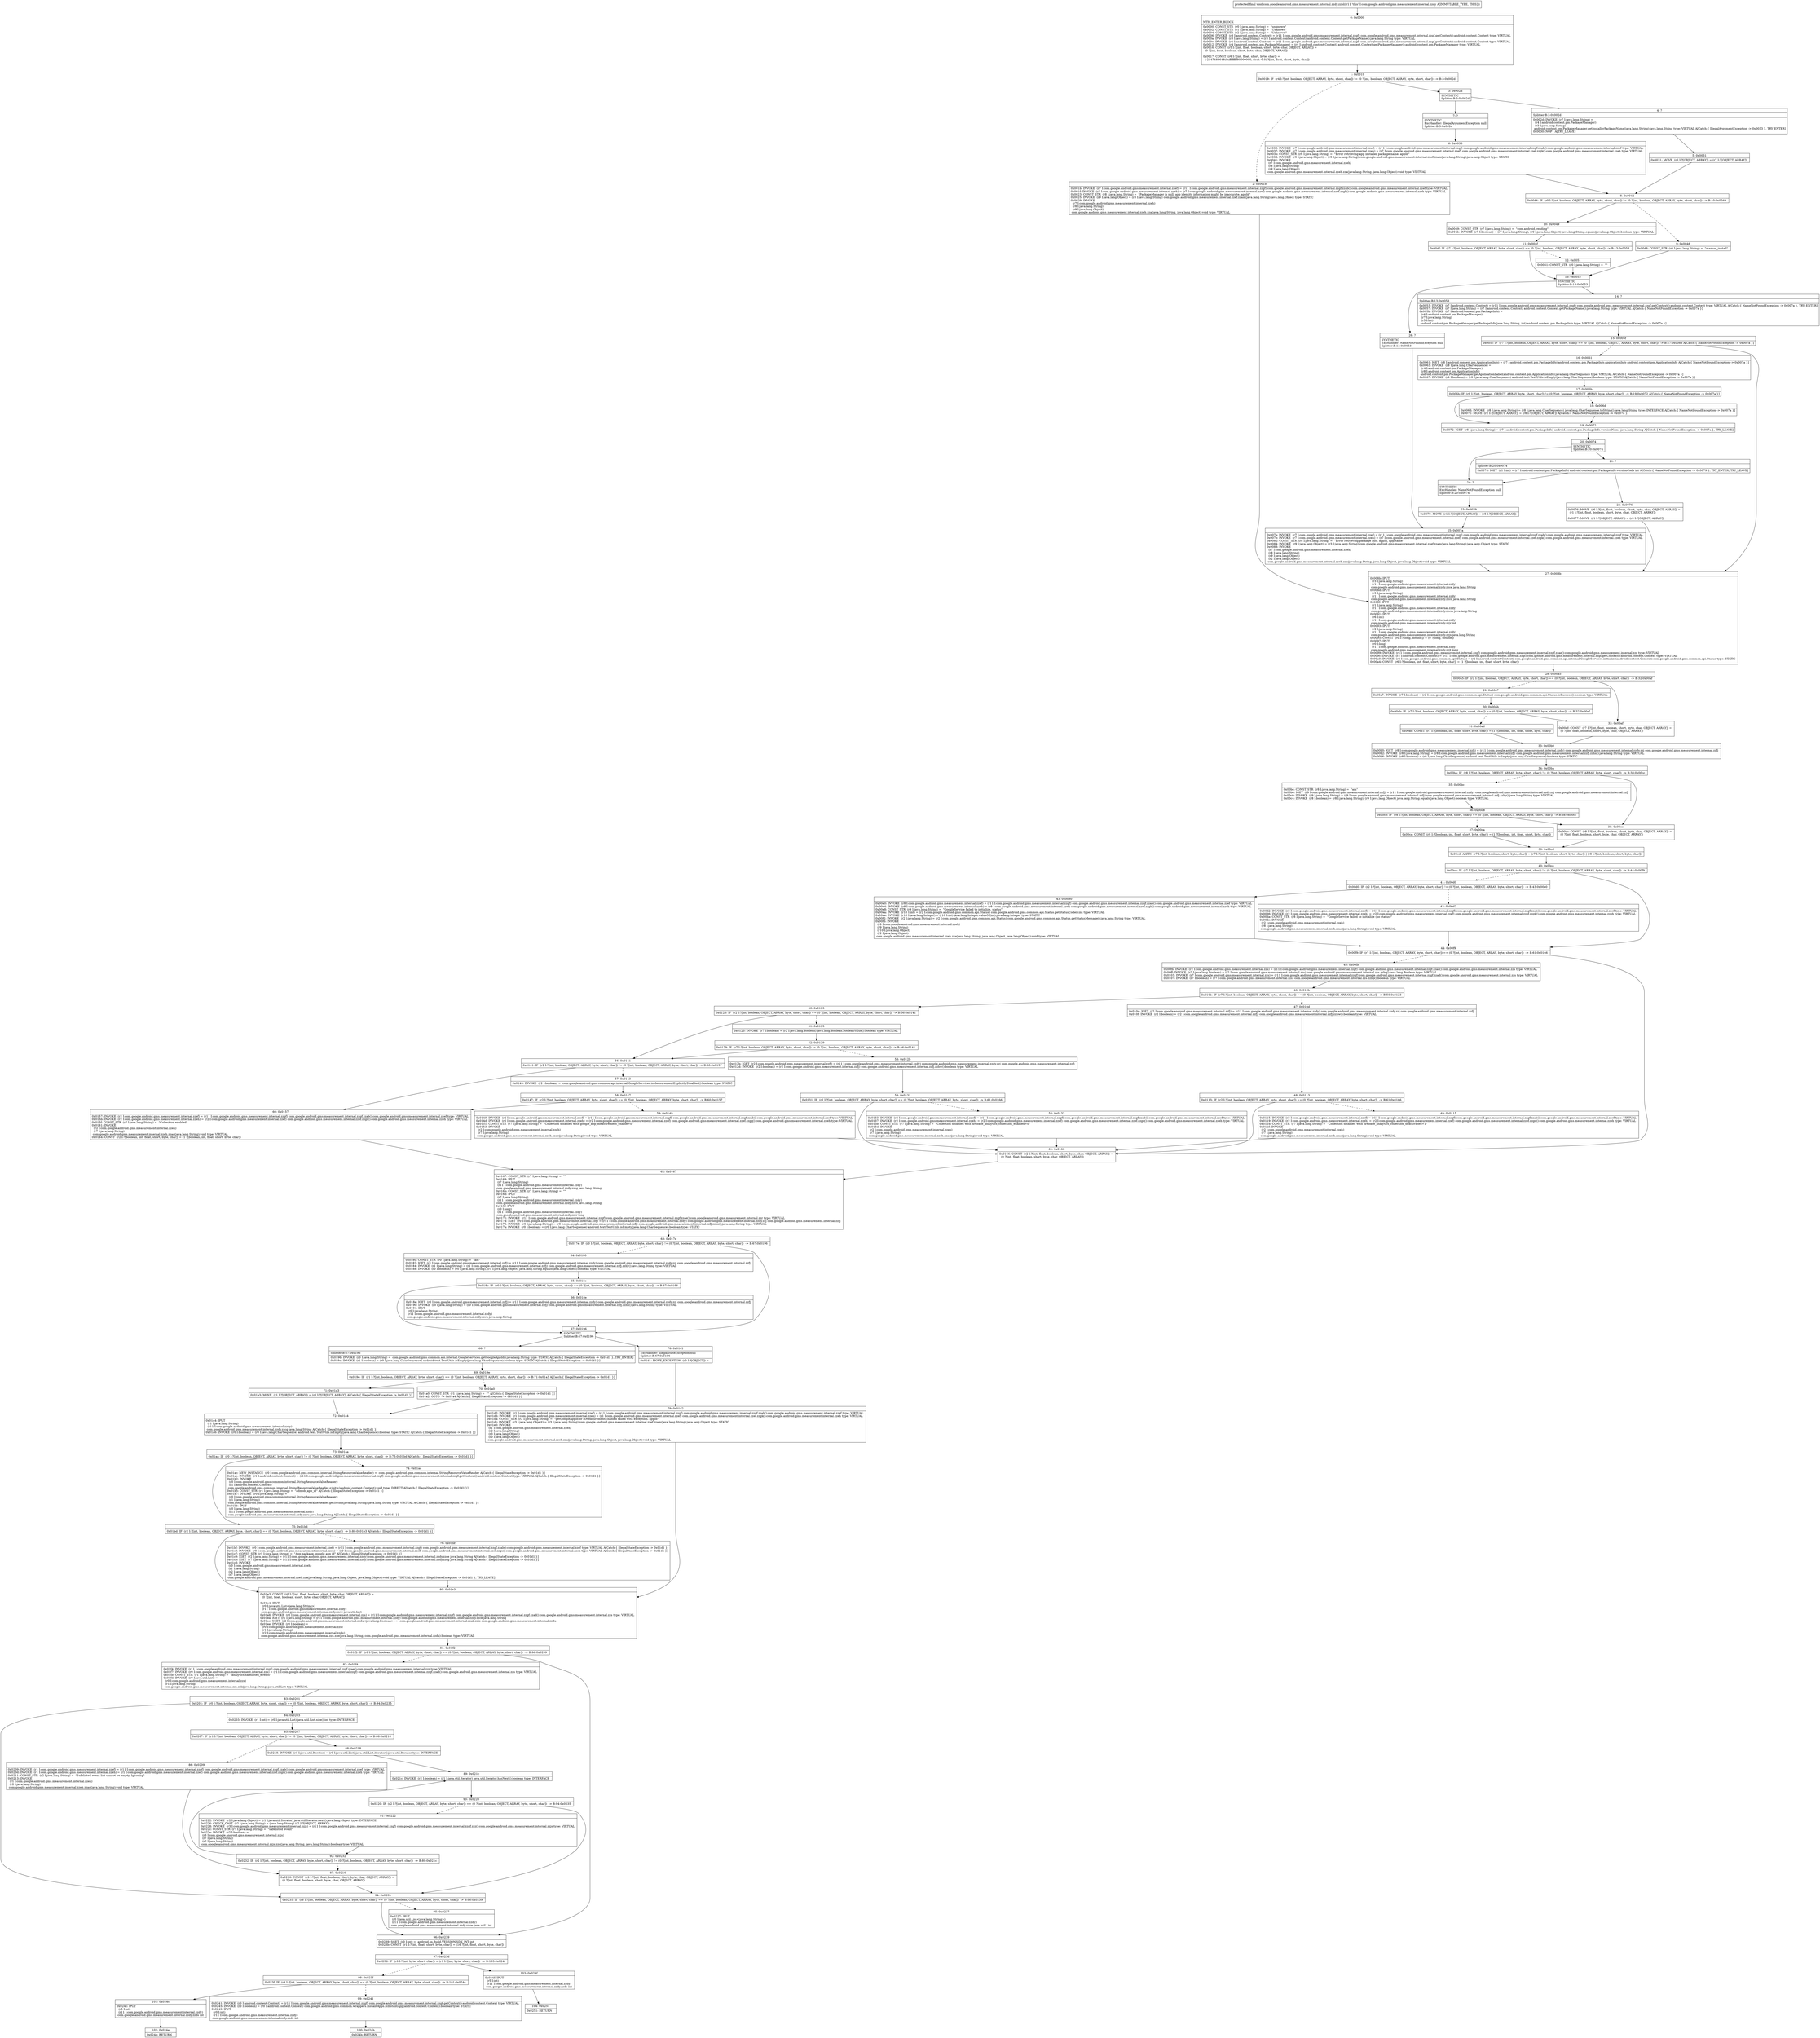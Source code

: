 digraph "CFG forcom.google.android.gms.measurement.internal.zzdy.zzbl()V" {
Node_0 [shape=record,label="{0\:\ 0x0000|MTH_ENTER_BLOCK\l|0x0000: CONST_STR  (r0 I:java.lang.String) =  \"unknown\" \l0x0002: CONST_STR  (r1 I:java.lang.String) =  \"Unknown\" \l0x0004: CONST_STR  (r2 I:java.lang.String) =  \"Unknown\" \l0x0006: INVOKE  (r3 I:android.content.Context) = (r11 I:com.google.android.gms.measurement.internal.zzgf) com.google.android.gms.measurement.internal.zzgf.getContext():android.content.Context type: VIRTUAL \l0x000a: INVOKE  (r3 I:java.lang.String) = (r3 I:android.content.Context) android.content.Context.getPackageName():java.lang.String type: VIRTUAL \l0x000e: INVOKE  (r4 I:android.content.Context) = (r11 I:com.google.android.gms.measurement.internal.zzgf) com.google.android.gms.measurement.internal.zzgf.getContext():android.content.Context type: VIRTUAL \l0x0012: INVOKE  (r4 I:android.content.pm.PackageManager) = (r4 I:android.content.Context) android.content.Context.getPackageManager():android.content.pm.PackageManager type: VIRTUAL \l0x0016: CONST  (r5 I:?[int, float, boolean, short, byte, char, OBJECT, ARRAY]) = \l  (0 ?[int, float, boolean, short, byte, char, OBJECT, ARRAY])\l \l0x0017: CONST  (r6 I:?[int, float, short, byte, char]) = \l  (\-2147483648(0xffffffff80000000, float:\-0.0) ?[int, float, short, byte, char])\l \l}"];
Node_1 [shape=record,label="{1\:\ 0x0019|0x0019: IF  (r4 I:?[int, boolean, OBJECT, ARRAY, byte, short, char]) != (0 ?[int, boolean, OBJECT, ARRAY, byte, short, char])  \-\> B:3:0x002d \l}"];
Node_2 [shape=record,label="{2\:\ 0x001b|0x001b: INVOKE  (r7 I:com.google.android.gms.measurement.internal.zzef) = (r11 I:com.google.android.gms.measurement.internal.zzgf) com.google.android.gms.measurement.internal.zzgf.zzab():com.google.android.gms.measurement.internal.zzef type: VIRTUAL \l0x001f: INVOKE  (r7 I:com.google.android.gms.measurement.internal.zzeh) = (r7 I:com.google.android.gms.measurement.internal.zzef) com.google.android.gms.measurement.internal.zzef.zzgk():com.google.android.gms.measurement.internal.zzeh type: VIRTUAL \l0x0023: CONST_STR  (r8 I:java.lang.String) =  \"PackageManager is null, app identity information might be inaccurate. appId\" \l0x0025: INVOKE  (r9 I:java.lang.Object) = (r3 I:java.lang.String) com.google.android.gms.measurement.internal.zzef.zzam(java.lang.String):java.lang.Object type: STATIC \l0x0029: INVOKE  \l  (r7 I:com.google.android.gms.measurement.internal.zzeh)\l  (r8 I:java.lang.String)\l  (r9 I:java.lang.Object)\l com.google.android.gms.measurement.internal.zzeh.zza(java.lang.String, java.lang.Object):void type: VIRTUAL \l}"];
Node_3 [shape=record,label="{3\:\ 0x002d|SYNTHETIC\lSplitter:B:3:0x002d\l}"];
Node_4 [shape=record,label="{4\:\ ?|Splitter:B:3:0x002d\l|0x002d: INVOKE  (r7 I:java.lang.String) = \l  (r4 I:android.content.pm.PackageManager)\l  (r3 I:java.lang.String)\l android.content.pm.PackageManager.getInstallerPackageName(java.lang.String):java.lang.String type: VIRTUAL A[Catch:\{ IllegalArgumentException \-\> 0x0033 \}, TRY_ENTER]\l0x0030: NOP   A[TRY_LEAVE]\l}"];
Node_5 [shape=record,label="{5\:\ 0x0031|0x0031: MOVE  (r0 I:?[OBJECT, ARRAY]) = (r7 I:?[OBJECT, ARRAY]) \l}"];
Node_6 [shape=record,label="{6\:\ 0x0033|0x0033: INVOKE  (r7 I:com.google.android.gms.measurement.internal.zzef) = (r11 I:com.google.android.gms.measurement.internal.zzgf) com.google.android.gms.measurement.internal.zzgf.zzab():com.google.android.gms.measurement.internal.zzef type: VIRTUAL \l0x0037: INVOKE  (r7 I:com.google.android.gms.measurement.internal.zzeh) = (r7 I:com.google.android.gms.measurement.internal.zzef) com.google.android.gms.measurement.internal.zzef.zzgk():com.google.android.gms.measurement.internal.zzeh type: VIRTUAL \l0x003b: CONST_STR  (r8 I:java.lang.String) =  \"Error retrieving app installer package name. appId\" \l0x003d: INVOKE  (r9 I:java.lang.Object) = (r3 I:java.lang.String) com.google.android.gms.measurement.internal.zzef.zzam(java.lang.String):java.lang.Object type: STATIC \l0x0041: INVOKE  \l  (r7 I:com.google.android.gms.measurement.internal.zzeh)\l  (r8 I:java.lang.String)\l  (r9 I:java.lang.Object)\l com.google.android.gms.measurement.internal.zzeh.zza(java.lang.String, java.lang.Object):void type: VIRTUAL \l}"];
Node_7 [shape=record,label="{7\:\ ?|SYNTHETIC\lExcHandler: IllegalArgumentException null\lSplitter:B:3:0x002d\l}"];
Node_8 [shape=record,label="{8\:\ 0x0044|0x0044: IF  (r0 I:?[int, boolean, OBJECT, ARRAY, byte, short, char]) != (0 ?[int, boolean, OBJECT, ARRAY, byte, short, char])  \-\> B:10:0x0049 \l}"];
Node_9 [shape=record,label="{9\:\ 0x0046|0x0046: CONST_STR  (r0 I:java.lang.String) =  \"manual_install\" \l}"];
Node_10 [shape=record,label="{10\:\ 0x0049|0x0049: CONST_STR  (r7 I:java.lang.String) =  \"com.android.vending\" \l0x004b: INVOKE  (r7 I:boolean) = (r7 I:java.lang.String), (r0 I:java.lang.Object) java.lang.String.equals(java.lang.Object):boolean type: VIRTUAL \l}"];
Node_11 [shape=record,label="{11\:\ 0x004f|0x004f: IF  (r7 I:?[int, boolean, OBJECT, ARRAY, byte, short, char]) == (0 ?[int, boolean, OBJECT, ARRAY, byte, short, char])  \-\> B:13:0x0053 \l}"];
Node_12 [shape=record,label="{12\:\ 0x0051|0x0051: CONST_STR  (r0 I:java.lang.String) =  \"\" \l}"];
Node_13 [shape=record,label="{13\:\ 0x0053|SYNTHETIC\lSplitter:B:13:0x0053\l}"];
Node_14 [shape=record,label="{14\:\ ?|Splitter:B:13:0x0053\l|0x0053: INVOKE  (r7 I:android.content.Context) = (r11 I:com.google.android.gms.measurement.internal.zzgf) com.google.android.gms.measurement.internal.zzgf.getContext():android.content.Context type: VIRTUAL A[Catch:\{ NameNotFoundException \-\> 0x007a \}, TRY_ENTER]\l0x0057: INVOKE  (r7 I:java.lang.String) = (r7 I:android.content.Context) android.content.Context.getPackageName():java.lang.String type: VIRTUAL A[Catch:\{ NameNotFoundException \-\> 0x007a \}]\l0x005b: INVOKE  (r7 I:android.content.pm.PackageInfo) = \l  (r4 I:android.content.pm.PackageManager)\l  (r7 I:java.lang.String)\l  (r5 I:int)\l android.content.pm.PackageManager.getPackageInfo(java.lang.String, int):android.content.pm.PackageInfo type: VIRTUAL A[Catch:\{ NameNotFoundException \-\> 0x007a \}]\l}"];
Node_15 [shape=record,label="{15\:\ 0x005f|0x005f: IF  (r7 I:?[int, boolean, OBJECT, ARRAY, byte, short, char]) == (0 ?[int, boolean, OBJECT, ARRAY, byte, short, char])  \-\> B:27:0x008b A[Catch:\{ NameNotFoundException \-\> 0x007a \}]\l}"];
Node_16 [shape=record,label="{16\:\ 0x0061|0x0061: IGET  (r8 I:android.content.pm.ApplicationInfo) = (r7 I:android.content.pm.PackageInfo) android.content.pm.PackageInfo.applicationInfo android.content.pm.ApplicationInfo A[Catch:\{ NameNotFoundException \-\> 0x007a \}]\l0x0063: INVOKE  (r8 I:java.lang.CharSequence) = \l  (r4 I:android.content.pm.PackageManager)\l  (r8 I:android.content.pm.ApplicationInfo)\l android.content.pm.PackageManager.getApplicationLabel(android.content.pm.ApplicationInfo):java.lang.CharSequence type: VIRTUAL A[Catch:\{ NameNotFoundException \-\> 0x007a \}]\l0x0067: INVOKE  (r9 I:boolean) = (r8 I:java.lang.CharSequence) android.text.TextUtils.isEmpty(java.lang.CharSequence):boolean type: STATIC A[Catch:\{ NameNotFoundException \-\> 0x007a \}]\l}"];
Node_17 [shape=record,label="{17\:\ 0x006b|0x006b: IF  (r9 I:?[int, boolean, OBJECT, ARRAY, byte, short, char]) != (0 ?[int, boolean, OBJECT, ARRAY, byte, short, char])  \-\> B:19:0x0072 A[Catch:\{ NameNotFoundException \-\> 0x007a \}]\l}"];
Node_18 [shape=record,label="{18\:\ 0x006d|0x006d: INVOKE  (r8 I:java.lang.String) = (r8 I:java.lang.CharSequence) java.lang.CharSequence.toString():java.lang.String type: INTERFACE A[Catch:\{ NameNotFoundException \-\> 0x007a \}]\l0x0071: MOVE  (r2 I:?[OBJECT, ARRAY]) = (r8 I:?[OBJECT, ARRAY]) A[Catch:\{ NameNotFoundException \-\> 0x007a \}]\l}"];
Node_19 [shape=record,label="{19\:\ 0x0072|0x0072: IGET  (r8 I:java.lang.String) = (r7 I:android.content.pm.PackageInfo) android.content.pm.PackageInfo.versionName java.lang.String A[Catch:\{ NameNotFoundException \-\> 0x007a \}, TRY_LEAVE]\l}"];
Node_20 [shape=record,label="{20\:\ 0x0074|SYNTHETIC\lSplitter:B:20:0x0074\l}"];
Node_21 [shape=record,label="{21\:\ ?|Splitter:B:20:0x0074\l|0x0074: IGET  (r1 I:int) = (r7 I:android.content.pm.PackageInfo) android.content.pm.PackageInfo.versionCode int A[Catch:\{ NameNotFoundException \-\> 0x0079 \}, TRY_ENTER, TRY_LEAVE]\l}"];
Node_22 [shape=record,label="{22\:\ 0x0076|0x0076: MOVE  (r6 I:?[int, float, boolean, short, byte, char, OBJECT, ARRAY]) = \l  (r1 I:?[int, float, boolean, short, byte, char, OBJECT, ARRAY])\l \l0x0077: MOVE  (r1 I:?[OBJECT, ARRAY]) = (r8 I:?[OBJECT, ARRAY]) \l}"];
Node_23 [shape=record,label="{23\:\ 0x0079|0x0079: MOVE  (r1 I:?[OBJECT, ARRAY]) = (r8 I:?[OBJECT, ARRAY]) \l}"];
Node_24 [shape=record,label="{24\:\ ?|SYNTHETIC\lExcHandler: NameNotFoundException null\lSplitter:B:20:0x0074\l}"];
Node_25 [shape=record,label="{25\:\ 0x007a|0x007a: INVOKE  (r7 I:com.google.android.gms.measurement.internal.zzef) = (r11 I:com.google.android.gms.measurement.internal.zzgf) com.google.android.gms.measurement.internal.zzgf.zzab():com.google.android.gms.measurement.internal.zzef type: VIRTUAL \l0x007e: INVOKE  (r7 I:com.google.android.gms.measurement.internal.zzeh) = (r7 I:com.google.android.gms.measurement.internal.zzef) com.google.android.gms.measurement.internal.zzef.zzgk():com.google.android.gms.measurement.internal.zzeh type: VIRTUAL \l0x0082: CONST_STR  (r8 I:java.lang.String) =  \"Error retrieving package info. appId, appName\" \l0x0084: INVOKE  (r9 I:java.lang.Object) = (r3 I:java.lang.String) com.google.android.gms.measurement.internal.zzef.zzam(java.lang.String):java.lang.Object type: STATIC \l0x0088: INVOKE  \l  (r7 I:com.google.android.gms.measurement.internal.zzeh)\l  (r8 I:java.lang.String)\l  (r9 I:java.lang.Object)\l  (r2 I:java.lang.Object)\l com.google.android.gms.measurement.internal.zzeh.zza(java.lang.String, java.lang.Object, java.lang.Object):void type: VIRTUAL \l}"];
Node_26 [shape=record,label="{26\:\ ?|SYNTHETIC\lExcHandler: NameNotFoundException null\lSplitter:B:13:0x0053\l}"];
Node_27 [shape=record,label="{27\:\ 0x008b|0x008b: IPUT  \l  (r3 I:java.lang.String)\l  (r11 I:com.google.android.gms.measurement.internal.zzdy)\l com.google.android.gms.measurement.internal.zzdy.zzce java.lang.String \l0x008d: IPUT  \l  (r0 I:java.lang.String)\l  (r11 I:com.google.android.gms.measurement.internal.zzdy)\l com.google.android.gms.measurement.internal.zzdy.zzco java.lang.String \l0x008f: IPUT  \l  (r1 I:java.lang.String)\l  (r11 I:com.google.android.gms.measurement.internal.zzdy)\l com.google.android.gms.measurement.internal.zzdy.zzcm java.lang.String \l0x0091: IPUT  \l  (r6 I:int)\l  (r11 I:com.google.android.gms.measurement.internal.zzdy)\l com.google.android.gms.measurement.internal.zzdy.zzjr int \l0x0093: IPUT  \l  (r2 I:java.lang.String)\l  (r11 I:com.google.android.gms.measurement.internal.zzdy)\l com.google.android.gms.measurement.internal.zzdy.zzjs java.lang.String \l0x0095: CONST  (r0 I:?[long, double]) = (0 ?[long, double]) \l0x0097: IPUT  \l  (r0 I:long)\l  (r11 I:com.google.android.gms.measurement.internal.zzdy)\l com.google.android.gms.measurement.internal.zzdy.zzjt long \l0x0099: INVOKE  (r11 I:com.google.android.gms.measurement.internal.zzgf) com.google.android.gms.measurement.internal.zzgf.zzae():com.google.android.gms.measurement.internal.zzr type: VIRTUAL \l0x009c: INVOKE  (r2 I:android.content.Context) = (r11 I:com.google.android.gms.measurement.internal.zzgf) com.google.android.gms.measurement.internal.zzgf.getContext():android.content.Context type: VIRTUAL \l0x00a0: INVOKE  (r2 I:com.google.android.gms.common.api.Status) = (r2 I:android.content.Context) com.google.android.gms.common.api.internal.GoogleServices.initialize(android.content.Context):com.google.android.gms.common.api.Status type: STATIC \l0x00a4: CONST  (r6 I:?[boolean, int, float, short, byte, char]) = (1 ?[boolean, int, float, short, byte, char]) \l}"];
Node_28 [shape=record,label="{28\:\ 0x00a5|0x00a5: IF  (r2 I:?[int, boolean, OBJECT, ARRAY, byte, short, char]) == (0 ?[int, boolean, OBJECT, ARRAY, byte, short, char])  \-\> B:32:0x00af \l}"];
Node_29 [shape=record,label="{29\:\ 0x00a7|0x00a7: INVOKE  (r7 I:boolean) = (r2 I:com.google.android.gms.common.api.Status) com.google.android.gms.common.api.Status.isSuccess():boolean type: VIRTUAL \l}"];
Node_30 [shape=record,label="{30\:\ 0x00ab|0x00ab: IF  (r7 I:?[int, boolean, OBJECT, ARRAY, byte, short, char]) == (0 ?[int, boolean, OBJECT, ARRAY, byte, short, char])  \-\> B:32:0x00af \l}"];
Node_31 [shape=record,label="{31\:\ 0x00ad|0x00ad: CONST  (r7 I:?[boolean, int, float, short, byte, char]) = (1 ?[boolean, int, float, short, byte, char]) \l}"];
Node_32 [shape=record,label="{32\:\ 0x00af|0x00af: CONST  (r7 I:?[int, float, boolean, short, byte, char, OBJECT, ARRAY]) = \l  (0 ?[int, float, boolean, short, byte, char, OBJECT, ARRAY])\l \l}"];
Node_33 [shape=record,label="{33\:\ 0x00b0|0x00b0: IGET  (r8 I:com.google.android.gms.measurement.internal.zzfj) = (r11 I:com.google.android.gms.measurement.internal.zzdy) com.google.android.gms.measurement.internal.zzdy.zzj com.google.android.gms.measurement.internal.zzfj \l0x00b2: INVOKE  (r8 I:java.lang.String) = (r8 I:com.google.android.gms.measurement.internal.zzfj) com.google.android.gms.measurement.internal.zzfj.zzhx():java.lang.String type: VIRTUAL \l0x00b6: INVOKE  (r8 I:boolean) = (r8 I:java.lang.CharSequence) android.text.TextUtils.isEmpty(java.lang.CharSequence):boolean type: STATIC \l}"];
Node_34 [shape=record,label="{34\:\ 0x00ba|0x00ba: IF  (r8 I:?[int, boolean, OBJECT, ARRAY, byte, short, char]) != (0 ?[int, boolean, OBJECT, ARRAY, byte, short, char])  \-\> B:38:0x00cc \l}"];
Node_35 [shape=record,label="{35\:\ 0x00bc|0x00bc: CONST_STR  (r8 I:java.lang.String) =  \"am\" \l0x00be: IGET  (r9 I:com.google.android.gms.measurement.internal.zzfj) = (r11 I:com.google.android.gms.measurement.internal.zzdy) com.google.android.gms.measurement.internal.zzdy.zzj com.google.android.gms.measurement.internal.zzfj \l0x00c0: INVOKE  (r9 I:java.lang.String) = (r9 I:com.google.android.gms.measurement.internal.zzfj) com.google.android.gms.measurement.internal.zzfj.zzhy():java.lang.String type: VIRTUAL \l0x00c4: INVOKE  (r8 I:boolean) = (r8 I:java.lang.String), (r9 I:java.lang.Object) java.lang.String.equals(java.lang.Object):boolean type: VIRTUAL \l}"];
Node_36 [shape=record,label="{36\:\ 0x00c8|0x00c8: IF  (r8 I:?[int, boolean, OBJECT, ARRAY, byte, short, char]) == (0 ?[int, boolean, OBJECT, ARRAY, byte, short, char])  \-\> B:38:0x00cc \l}"];
Node_37 [shape=record,label="{37\:\ 0x00ca|0x00ca: CONST  (r8 I:?[boolean, int, float, short, byte, char]) = (1 ?[boolean, int, float, short, byte, char]) \l}"];
Node_38 [shape=record,label="{38\:\ 0x00cc|0x00cc: CONST  (r8 I:?[int, float, boolean, short, byte, char, OBJECT, ARRAY]) = \l  (0 ?[int, float, boolean, short, byte, char, OBJECT, ARRAY])\l \l}"];
Node_39 [shape=record,label="{39\:\ 0x00cd|0x00cd: ARITH  (r7 I:?[int, boolean, short, byte, char]) = (r7 I:?[int, boolean, short, byte, char]) \| (r8 I:?[int, boolean, short, byte, char]) \l}"];
Node_40 [shape=record,label="{40\:\ 0x00ce|0x00ce: IF  (r7 I:?[int, boolean, OBJECT, ARRAY, byte, short, char]) != (0 ?[int, boolean, OBJECT, ARRAY, byte, short, char])  \-\> B:44:0x00f9 \l}"];
Node_41 [shape=record,label="{41\:\ 0x00d0|0x00d0: IF  (r2 I:?[int, boolean, OBJECT, ARRAY, byte, short, char]) != (0 ?[int, boolean, OBJECT, ARRAY, byte, short, char])  \-\> B:43:0x00e0 \l}"];
Node_42 [shape=record,label="{42\:\ 0x00d2|0x00d2: INVOKE  (r2 I:com.google.android.gms.measurement.internal.zzef) = (r11 I:com.google.android.gms.measurement.internal.zzgf) com.google.android.gms.measurement.internal.zzgf.zzab():com.google.android.gms.measurement.internal.zzef type: VIRTUAL \l0x00d6: INVOKE  (r2 I:com.google.android.gms.measurement.internal.zzeh) = (r2 I:com.google.android.gms.measurement.internal.zzef) com.google.android.gms.measurement.internal.zzef.zzgk():com.google.android.gms.measurement.internal.zzeh type: VIRTUAL \l0x00da: CONST_STR  (r8 I:java.lang.String) =  \"GoogleService failed to initialize (no status)\" \l0x00dc: INVOKE  \l  (r2 I:com.google.android.gms.measurement.internal.zzeh)\l  (r8 I:java.lang.String)\l com.google.android.gms.measurement.internal.zzeh.zzao(java.lang.String):void type: VIRTUAL \l}"];
Node_43 [shape=record,label="{43\:\ 0x00e0|0x00e0: INVOKE  (r8 I:com.google.android.gms.measurement.internal.zzef) = (r11 I:com.google.android.gms.measurement.internal.zzgf) com.google.android.gms.measurement.internal.zzgf.zzab():com.google.android.gms.measurement.internal.zzef type: VIRTUAL \l0x00e4: INVOKE  (r8 I:com.google.android.gms.measurement.internal.zzeh) = (r8 I:com.google.android.gms.measurement.internal.zzef) com.google.android.gms.measurement.internal.zzef.zzgk():com.google.android.gms.measurement.internal.zzeh type: VIRTUAL \l0x00e8: CONST_STR  (r9 I:java.lang.String) =  \"GoogleService failed to initialize, status\" \l0x00ea: INVOKE  (r10 I:int) = (r2 I:com.google.android.gms.common.api.Status) com.google.android.gms.common.api.Status.getStatusCode():int type: VIRTUAL \l0x00ee: INVOKE  (r10 I:java.lang.Integer) = (r10 I:int) java.lang.Integer.valueOf(int):java.lang.Integer type: STATIC \l0x00f2: INVOKE  (r2 I:java.lang.String) = (r2 I:com.google.android.gms.common.api.Status) com.google.android.gms.common.api.Status.getStatusMessage():java.lang.String type: VIRTUAL \l0x00f6: INVOKE  \l  (r8 I:com.google.android.gms.measurement.internal.zzeh)\l  (r9 I:java.lang.String)\l  (r10 I:java.lang.Object)\l  (r2 I:java.lang.Object)\l com.google.android.gms.measurement.internal.zzeh.zza(java.lang.String, java.lang.Object, java.lang.Object):void type: VIRTUAL \l}"];
Node_44 [shape=record,label="{44\:\ 0x00f9|0x00f9: IF  (r7 I:?[int, boolean, OBJECT, ARRAY, byte, short, char]) == (0 ?[int, boolean, OBJECT, ARRAY, byte, short, char])  \-\> B:61:0x0166 \l}"];
Node_45 [shape=record,label="{45\:\ 0x00fb|0x00fb: INVOKE  (r2 I:com.google.android.gms.measurement.internal.zzs) = (r11 I:com.google.android.gms.measurement.internal.zzgf) com.google.android.gms.measurement.internal.zzgf.zzad():com.google.android.gms.measurement.internal.zzs type: VIRTUAL \l0x00ff: INVOKE  (r2 I:java.lang.Boolean) = (r2 I:com.google.android.gms.measurement.internal.zzs) com.google.android.gms.measurement.internal.zzs.zzbq():java.lang.Boolean type: VIRTUAL \l0x0103: INVOKE  (r7 I:com.google.android.gms.measurement.internal.zzs) = (r11 I:com.google.android.gms.measurement.internal.zzgf) com.google.android.gms.measurement.internal.zzgf.zzad():com.google.android.gms.measurement.internal.zzs type: VIRTUAL \l0x0107: INVOKE  (r7 I:boolean) = (r7 I:com.google.android.gms.measurement.internal.zzs) com.google.android.gms.measurement.internal.zzs.zzbp():boolean type: VIRTUAL \l}"];
Node_46 [shape=record,label="{46\:\ 0x010b|0x010b: IF  (r7 I:?[int, boolean, OBJECT, ARRAY, byte, short, char]) == (0 ?[int, boolean, OBJECT, ARRAY, byte, short, char])  \-\> B:50:0x0123 \l}"];
Node_47 [shape=record,label="{47\:\ 0x010d|0x010d: IGET  (r2 I:com.google.android.gms.measurement.internal.zzfj) = (r11 I:com.google.android.gms.measurement.internal.zzdy) com.google.android.gms.measurement.internal.zzdy.zzj com.google.android.gms.measurement.internal.zzfj \l0x010f: INVOKE  (r2 I:boolean) = (r2 I:com.google.android.gms.measurement.internal.zzfj) com.google.android.gms.measurement.internal.zzfj.zzhw():boolean type: VIRTUAL \l}"];
Node_48 [shape=record,label="{48\:\ 0x0113|0x0113: IF  (r2 I:?[int, boolean, OBJECT, ARRAY, byte, short, char]) == (0 ?[int, boolean, OBJECT, ARRAY, byte, short, char])  \-\> B:61:0x0166 \l}"];
Node_49 [shape=record,label="{49\:\ 0x0115|0x0115: INVOKE  (r2 I:com.google.android.gms.measurement.internal.zzef) = (r11 I:com.google.android.gms.measurement.internal.zzgf) com.google.android.gms.measurement.internal.zzgf.zzab():com.google.android.gms.measurement.internal.zzef type: VIRTUAL \l0x0119: INVOKE  (r2 I:com.google.android.gms.measurement.internal.zzeh) = (r2 I:com.google.android.gms.measurement.internal.zzef) com.google.android.gms.measurement.internal.zzef.zzgq():com.google.android.gms.measurement.internal.zzeh type: VIRTUAL \l0x011d: CONST_STR  (r7 I:java.lang.String) =  \"Collection disabled with firebase_analytics_collection_deactivated=1\" \l0x011f: INVOKE  \l  (r2 I:com.google.android.gms.measurement.internal.zzeh)\l  (r7 I:java.lang.String)\l com.google.android.gms.measurement.internal.zzeh.zzao(java.lang.String):void type: VIRTUAL \l}"];
Node_50 [shape=record,label="{50\:\ 0x0123|0x0123: IF  (r2 I:?[int, boolean, OBJECT, ARRAY, byte, short, char]) == (0 ?[int, boolean, OBJECT, ARRAY, byte, short, char])  \-\> B:56:0x0141 \l}"];
Node_51 [shape=record,label="{51\:\ 0x0125|0x0125: INVOKE  (r7 I:boolean) = (r2 I:java.lang.Boolean) java.lang.Boolean.booleanValue():boolean type: VIRTUAL \l}"];
Node_52 [shape=record,label="{52\:\ 0x0129|0x0129: IF  (r7 I:?[int, boolean, OBJECT, ARRAY, byte, short, char]) != (0 ?[int, boolean, OBJECT, ARRAY, byte, short, char])  \-\> B:56:0x0141 \l}"];
Node_53 [shape=record,label="{53\:\ 0x012b|0x012b: IGET  (r2 I:com.google.android.gms.measurement.internal.zzfj) = (r11 I:com.google.android.gms.measurement.internal.zzdy) com.google.android.gms.measurement.internal.zzdy.zzj com.google.android.gms.measurement.internal.zzfj \l0x012d: INVOKE  (r2 I:boolean) = (r2 I:com.google.android.gms.measurement.internal.zzfj) com.google.android.gms.measurement.internal.zzfj.zzhw():boolean type: VIRTUAL \l}"];
Node_54 [shape=record,label="{54\:\ 0x0131|0x0131: IF  (r2 I:?[int, boolean, OBJECT, ARRAY, byte, short, char]) == (0 ?[int, boolean, OBJECT, ARRAY, byte, short, char])  \-\> B:61:0x0166 \l}"];
Node_55 [shape=record,label="{55\:\ 0x0133|0x0133: INVOKE  (r2 I:com.google.android.gms.measurement.internal.zzef) = (r11 I:com.google.android.gms.measurement.internal.zzgf) com.google.android.gms.measurement.internal.zzgf.zzab():com.google.android.gms.measurement.internal.zzef type: VIRTUAL \l0x0137: INVOKE  (r2 I:com.google.android.gms.measurement.internal.zzeh) = (r2 I:com.google.android.gms.measurement.internal.zzef) com.google.android.gms.measurement.internal.zzef.zzgq():com.google.android.gms.measurement.internal.zzeh type: VIRTUAL \l0x013b: CONST_STR  (r7 I:java.lang.String) =  \"Collection disabled with firebase_analytics_collection_enabled=0\" \l0x013d: INVOKE  \l  (r2 I:com.google.android.gms.measurement.internal.zzeh)\l  (r7 I:java.lang.String)\l com.google.android.gms.measurement.internal.zzeh.zzao(java.lang.String):void type: VIRTUAL \l}"];
Node_56 [shape=record,label="{56\:\ 0x0141|0x0141: IF  (r2 I:?[int, boolean, OBJECT, ARRAY, byte, short, char]) != (0 ?[int, boolean, OBJECT, ARRAY, byte, short, char])  \-\> B:60:0x0157 \l}"];
Node_57 [shape=record,label="{57\:\ 0x0143|0x0143: INVOKE  (r2 I:boolean) =  com.google.android.gms.common.api.internal.GoogleServices.isMeasurementExplicitlyDisabled():boolean type: STATIC \l}"];
Node_58 [shape=record,label="{58\:\ 0x0147|0x0147: IF  (r2 I:?[int, boolean, OBJECT, ARRAY, byte, short, char]) == (0 ?[int, boolean, OBJECT, ARRAY, byte, short, char])  \-\> B:60:0x0157 \l}"];
Node_59 [shape=record,label="{59\:\ 0x0149|0x0149: INVOKE  (r2 I:com.google.android.gms.measurement.internal.zzef) = (r11 I:com.google.android.gms.measurement.internal.zzgf) com.google.android.gms.measurement.internal.zzgf.zzab():com.google.android.gms.measurement.internal.zzef type: VIRTUAL \l0x014d: INVOKE  (r2 I:com.google.android.gms.measurement.internal.zzeh) = (r2 I:com.google.android.gms.measurement.internal.zzef) com.google.android.gms.measurement.internal.zzef.zzgq():com.google.android.gms.measurement.internal.zzeh type: VIRTUAL \l0x0151: CONST_STR  (r7 I:java.lang.String) =  \"Collection disabled with google_app_measurement_enable=0\" \l0x0153: INVOKE  \l  (r2 I:com.google.android.gms.measurement.internal.zzeh)\l  (r7 I:java.lang.String)\l com.google.android.gms.measurement.internal.zzeh.zzao(java.lang.String):void type: VIRTUAL \l}"];
Node_60 [shape=record,label="{60\:\ 0x0157|0x0157: INVOKE  (r2 I:com.google.android.gms.measurement.internal.zzef) = (r11 I:com.google.android.gms.measurement.internal.zzgf) com.google.android.gms.measurement.internal.zzgf.zzab():com.google.android.gms.measurement.internal.zzef type: VIRTUAL \l0x015b: INVOKE  (r2 I:com.google.android.gms.measurement.internal.zzeh) = (r2 I:com.google.android.gms.measurement.internal.zzef) com.google.android.gms.measurement.internal.zzef.zzgs():com.google.android.gms.measurement.internal.zzeh type: VIRTUAL \l0x015f: CONST_STR  (r7 I:java.lang.String) =  \"Collection enabled\" \l0x0161: INVOKE  \l  (r2 I:com.google.android.gms.measurement.internal.zzeh)\l  (r7 I:java.lang.String)\l com.google.android.gms.measurement.internal.zzeh.zzao(java.lang.String):void type: VIRTUAL \l0x0164: CONST  (r2 I:?[boolean, int, float, short, byte, char]) = (1 ?[boolean, int, float, short, byte, char]) \l}"];
Node_61 [shape=record,label="{61\:\ 0x0166|0x0166: CONST  (r2 I:?[int, float, boolean, short, byte, char, OBJECT, ARRAY]) = \l  (0 ?[int, float, boolean, short, byte, char, OBJECT, ARRAY])\l \l}"];
Node_62 [shape=record,label="{62\:\ 0x0167|0x0167: CONST_STR  (r7 I:java.lang.String) =  \"\" \l0x0169: IPUT  \l  (r7 I:java.lang.String)\l  (r11 I:com.google.android.gms.measurement.internal.zzdy)\l com.google.android.gms.measurement.internal.zzdy.zzcg java.lang.String \l0x016b: CONST_STR  (r7 I:java.lang.String) =  \"\" \l0x016d: IPUT  \l  (r7 I:java.lang.String)\l  (r11 I:com.google.android.gms.measurement.internal.zzdy)\l com.google.android.gms.measurement.internal.zzdy.zzcu java.lang.String \l0x016f: IPUT  \l  (r0 I:long)\l  (r11 I:com.google.android.gms.measurement.internal.zzdy)\l com.google.android.gms.measurement.internal.zzdy.zzcr long \l0x0171: INVOKE  (r11 I:com.google.android.gms.measurement.internal.zzgf) com.google.android.gms.measurement.internal.zzgf.zzae():com.google.android.gms.measurement.internal.zzr type: VIRTUAL \l0x0174: IGET  (r0 I:com.google.android.gms.measurement.internal.zzfj) = (r11 I:com.google.android.gms.measurement.internal.zzdy) com.google.android.gms.measurement.internal.zzdy.zzj com.google.android.gms.measurement.internal.zzfj \l0x0176: INVOKE  (r0 I:java.lang.String) = (r0 I:com.google.android.gms.measurement.internal.zzfj) com.google.android.gms.measurement.internal.zzfj.zzhx():java.lang.String type: VIRTUAL \l0x017a: INVOKE  (r0 I:boolean) = (r0 I:java.lang.CharSequence) android.text.TextUtils.isEmpty(java.lang.CharSequence):boolean type: STATIC \l}"];
Node_63 [shape=record,label="{63\:\ 0x017e|0x017e: IF  (r0 I:?[int, boolean, OBJECT, ARRAY, byte, short, char]) != (0 ?[int, boolean, OBJECT, ARRAY, byte, short, char])  \-\> B:67:0x0196 \l}"];
Node_64 [shape=record,label="{64\:\ 0x0180|0x0180: CONST_STR  (r0 I:java.lang.String) =  \"am\" \l0x0182: IGET  (r1 I:com.google.android.gms.measurement.internal.zzfj) = (r11 I:com.google.android.gms.measurement.internal.zzdy) com.google.android.gms.measurement.internal.zzdy.zzj com.google.android.gms.measurement.internal.zzfj \l0x0184: INVOKE  (r1 I:java.lang.String) = (r1 I:com.google.android.gms.measurement.internal.zzfj) com.google.android.gms.measurement.internal.zzfj.zzhy():java.lang.String type: VIRTUAL \l0x0188: INVOKE  (r0 I:boolean) = (r0 I:java.lang.String), (r1 I:java.lang.Object) java.lang.String.equals(java.lang.Object):boolean type: VIRTUAL \l}"];
Node_65 [shape=record,label="{65\:\ 0x018c|0x018c: IF  (r0 I:?[int, boolean, OBJECT, ARRAY, byte, short, char]) == (0 ?[int, boolean, OBJECT, ARRAY, byte, short, char])  \-\> B:67:0x0196 \l}"];
Node_66 [shape=record,label="{66\:\ 0x018e|0x018e: IGET  (r0 I:com.google.android.gms.measurement.internal.zzfj) = (r11 I:com.google.android.gms.measurement.internal.zzdy) com.google.android.gms.measurement.internal.zzdy.zzj com.google.android.gms.measurement.internal.zzfj \l0x0190: INVOKE  (r0 I:java.lang.String) = (r0 I:com.google.android.gms.measurement.internal.zzfj) com.google.android.gms.measurement.internal.zzfj.zzhx():java.lang.String type: VIRTUAL \l0x0194: IPUT  \l  (r0 I:java.lang.String)\l  (r11 I:com.google.android.gms.measurement.internal.zzdy)\l com.google.android.gms.measurement.internal.zzdy.zzcu java.lang.String \l}"];
Node_67 [shape=record,label="{67\:\ 0x0196|SYNTHETIC\lSplitter:B:67:0x0196\l}"];
Node_68 [shape=record,label="{68\:\ ?|Splitter:B:67:0x0196\l|0x0196: INVOKE  (r0 I:java.lang.String) =  com.google.android.gms.common.api.internal.GoogleServices.getGoogleAppId():java.lang.String type: STATIC A[Catch:\{ IllegalStateException \-\> 0x01d1 \}, TRY_ENTER]\l0x019a: INVOKE  (r1 I:boolean) = (r0 I:java.lang.CharSequence) android.text.TextUtils.isEmpty(java.lang.CharSequence):boolean type: STATIC A[Catch:\{ IllegalStateException \-\> 0x01d1 \}]\l}"];
Node_69 [shape=record,label="{69\:\ 0x019e|0x019e: IF  (r1 I:?[int, boolean, OBJECT, ARRAY, byte, short, char]) == (0 ?[int, boolean, OBJECT, ARRAY, byte, short, char])  \-\> B:71:0x01a3 A[Catch:\{ IllegalStateException \-\> 0x01d1 \}]\l}"];
Node_70 [shape=record,label="{70\:\ 0x01a0|0x01a0: CONST_STR  (r1 I:java.lang.String) =  \"\" A[Catch:\{ IllegalStateException \-\> 0x01d1 \}]\l0x01a2: GOTO  \-\> 0x01a4 A[Catch:\{ IllegalStateException \-\> 0x01d1 \}]\l}"];
Node_71 [shape=record,label="{71\:\ 0x01a3|0x01a3: MOVE  (r1 I:?[OBJECT, ARRAY]) = (r0 I:?[OBJECT, ARRAY]) A[Catch:\{ IllegalStateException \-\> 0x01d1 \}]\l}"];
Node_72 [shape=record,label="{72\:\ 0x01a4|0x01a4: IPUT  \l  (r1 I:java.lang.String)\l  (r11 I:com.google.android.gms.measurement.internal.zzdy)\l com.google.android.gms.measurement.internal.zzdy.zzcg java.lang.String A[Catch:\{ IllegalStateException \-\> 0x01d1 \}]\l0x01a6: INVOKE  (r0 I:boolean) = (r0 I:java.lang.CharSequence) android.text.TextUtils.isEmpty(java.lang.CharSequence):boolean type: STATIC A[Catch:\{ IllegalStateException \-\> 0x01d1 \}]\l}"];
Node_73 [shape=record,label="{73\:\ 0x01aa|0x01aa: IF  (r0 I:?[int, boolean, OBJECT, ARRAY, byte, short, char]) != (0 ?[int, boolean, OBJECT, ARRAY, byte, short, char])  \-\> B:75:0x01bd A[Catch:\{ IllegalStateException \-\> 0x01d1 \}]\l}"];
Node_74 [shape=record,label="{74\:\ 0x01ac|0x01ac: NEW_INSTANCE  (r0 I:com.google.android.gms.common.internal.StringResourceValueReader) =  com.google.android.gms.common.internal.StringResourceValueReader A[Catch:\{ IllegalStateException \-\> 0x01d1 \}]\l0x01ae: INVOKE  (r1 I:android.content.Context) = (r11 I:com.google.android.gms.measurement.internal.zzgf) com.google.android.gms.measurement.internal.zzgf.getContext():android.content.Context type: VIRTUAL A[Catch:\{ IllegalStateException \-\> 0x01d1 \}]\l0x01b2: INVOKE  \l  (r0 I:com.google.android.gms.common.internal.StringResourceValueReader)\l  (r1 I:android.content.Context)\l com.google.android.gms.common.internal.StringResourceValueReader.\<init\>(android.content.Context):void type: DIRECT A[Catch:\{ IllegalStateException \-\> 0x01d1 \}]\l0x01b5: CONST_STR  (r1 I:java.lang.String) =  \"admob_app_id\" A[Catch:\{ IllegalStateException \-\> 0x01d1 \}]\l0x01b7: INVOKE  (r0 I:java.lang.String) = \l  (r0 I:com.google.android.gms.common.internal.StringResourceValueReader)\l  (r1 I:java.lang.String)\l com.google.android.gms.common.internal.StringResourceValueReader.getString(java.lang.String):java.lang.String type: VIRTUAL A[Catch:\{ IllegalStateException \-\> 0x01d1 \}]\l0x01bb: IPUT  \l  (r0 I:java.lang.String)\l  (r11 I:com.google.android.gms.measurement.internal.zzdy)\l com.google.android.gms.measurement.internal.zzdy.zzcu java.lang.String A[Catch:\{ IllegalStateException \-\> 0x01d1 \}]\l}"];
Node_75 [shape=record,label="{75\:\ 0x01bd|0x01bd: IF  (r2 I:?[int, boolean, OBJECT, ARRAY, byte, short, char]) == (0 ?[int, boolean, OBJECT, ARRAY, byte, short, char])  \-\> B:80:0x01e3 A[Catch:\{ IllegalStateException \-\> 0x01d1 \}]\l}"];
Node_76 [shape=record,label="{76\:\ 0x01bf|0x01bf: INVOKE  (r0 I:com.google.android.gms.measurement.internal.zzef) = (r11 I:com.google.android.gms.measurement.internal.zzgf) com.google.android.gms.measurement.internal.zzgf.zzab():com.google.android.gms.measurement.internal.zzef type: VIRTUAL A[Catch:\{ IllegalStateException \-\> 0x01d1 \}]\l0x01c3: INVOKE  (r0 I:com.google.android.gms.measurement.internal.zzeh) = (r0 I:com.google.android.gms.measurement.internal.zzef) com.google.android.gms.measurement.internal.zzef.zzgs():com.google.android.gms.measurement.internal.zzeh type: VIRTUAL A[Catch:\{ IllegalStateException \-\> 0x01d1 \}]\l0x01c7: CONST_STR  (r1 I:java.lang.String) =  \"App package, google app id\" A[Catch:\{ IllegalStateException \-\> 0x01d1 \}]\l0x01c9: IGET  (r2 I:java.lang.String) = (r11 I:com.google.android.gms.measurement.internal.zzdy) com.google.android.gms.measurement.internal.zzdy.zzce java.lang.String A[Catch:\{ IllegalStateException \-\> 0x01d1 \}]\l0x01cb: IGET  (r7 I:java.lang.String) = (r11 I:com.google.android.gms.measurement.internal.zzdy) com.google.android.gms.measurement.internal.zzdy.zzcg java.lang.String A[Catch:\{ IllegalStateException \-\> 0x01d1 \}]\l0x01cd: INVOKE  \l  (r0 I:com.google.android.gms.measurement.internal.zzeh)\l  (r1 I:java.lang.String)\l  (r2 I:java.lang.Object)\l  (r7 I:java.lang.Object)\l com.google.android.gms.measurement.internal.zzeh.zza(java.lang.String, java.lang.Object, java.lang.Object):void type: VIRTUAL A[Catch:\{ IllegalStateException \-\> 0x01d1 \}, TRY_LEAVE]\l}"];
Node_78 [shape=record,label="{78\:\ 0x01d1|ExcHandler: IllegalStateException null\lSplitter:B:67:0x0196\l|0x01d1: MOVE_EXCEPTION  (r0 I:?[OBJECT]) =  \l}"];
Node_79 [shape=record,label="{79\:\ 0x01d2|0x01d2: INVOKE  (r1 I:com.google.android.gms.measurement.internal.zzef) = (r11 I:com.google.android.gms.measurement.internal.zzgf) com.google.android.gms.measurement.internal.zzgf.zzab():com.google.android.gms.measurement.internal.zzef type: VIRTUAL \l0x01d6: INVOKE  (r1 I:com.google.android.gms.measurement.internal.zzeh) = (r1 I:com.google.android.gms.measurement.internal.zzef) com.google.android.gms.measurement.internal.zzef.zzgk():com.google.android.gms.measurement.internal.zzeh type: VIRTUAL \l0x01da: CONST_STR  (r2 I:java.lang.String) =  \"getGoogleAppId or isMeasurementEnabled failed with exception. appId\" \l0x01dc: INVOKE  (r3 I:java.lang.Object) = (r3 I:java.lang.String) com.google.android.gms.measurement.internal.zzef.zzam(java.lang.String):java.lang.Object type: STATIC \l0x01e0: INVOKE  \l  (r1 I:com.google.android.gms.measurement.internal.zzeh)\l  (r2 I:java.lang.String)\l  (r3 I:java.lang.Object)\l  (r0 I:java.lang.Object)\l com.google.android.gms.measurement.internal.zzeh.zza(java.lang.String, java.lang.Object, java.lang.Object):void type: VIRTUAL \l}"];
Node_80 [shape=record,label="{80\:\ 0x01e3|0x01e3: CONST  (r0 I:?[int, float, boolean, short, byte, char, OBJECT, ARRAY]) = \l  (0 ?[int, float, boolean, short, byte, char, OBJECT, ARRAY])\l \l0x01e4: IPUT  \l  (r0 I:java.util.List\<java.lang.String\>)\l  (r11 I:com.google.android.gms.measurement.internal.zzdy)\l com.google.android.gms.measurement.internal.zzdy.zzcw java.util.List \l0x01e6: INVOKE  (r0 I:com.google.android.gms.measurement.internal.zzs) = (r11 I:com.google.android.gms.measurement.internal.zzgf) com.google.android.gms.measurement.internal.zzgf.zzad():com.google.android.gms.measurement.internal.zzs type: VIRTUAL \l0x01ea: IGET  (r1 I:java.lang.String) = (r11 I:com.google.android.gms.measurement.internal.zzdy) com.google.android.gms.measurement.internal.zzdy.zzce java.lang.String \l0x01ec: SGET  (r2 I:com.google.android.gms.measurement.internal.zzdu\<java.lang.Boolean\>) =  com.google.android.gms.measurement.internal.zzak.zzix com.google.android.gms.measurement.internal.zzdu \l0x01ee: INVOKE  (r0 I:boolean) = \l  (r0 I:com.google.android.gms.measurement.internal.zzs)\l  (r1 I:java.lang.String)\l  (r2 I:com.google.android.gms.measurement.internal.zzdu)\l com.google.android.gms.measurement.internal.zzs.zze(java.lang.String, com.google.android.gms.measurement.internal.zzdu):boolean type: VIRTUAL \l}"];
Node_81 [shape=record,label="{81\:\ 0x01f2|0x01f2: IF  (r0 I:?[int, boolean, OBJECT, ARRAY, byte, short, char]) == (0 ?[int, boolean, OBJECT, ARRAY, byte, short, char])  \-\> B:96:0x0239 \l}"];
Node_82 [shape=record,label="{82\:\ 0x01f4|0x01f4: INVOKE  (r11 I:com.google.android.gms.measurement.internal.zzgf) com.google.android.gms.measurement.internal.zzgf.zzae():com.google.android.gms.measurement.internal.zzr type: VIRTUAL \l0x01f7: INVOKE  (r0 I:com.google.android.gms.measurement.internal.zzs) = (r11 I:com.google.android.gms.measurement.internal.zzgf) com.google.android.gms.measurement.internal.zzgf.zzad():com.google.android.gms.measurement.internal.zzs type: VIRTUAL \l0x01fb: CONST_STR  (r1 I:java.lang.String) =  \"analytics.safelisted_events\" \l0x01fd: INVOKE  (r0 I:java.util.List) = \l  (r0 I:com.google.android.gms.measurement.internal.zzs)\l  (r1 I:java.lang.String)\l com.google.android.gms.measurement.internal.zzs.zzk(java.lang.String):java.util.List type: VIRTUAL \l}"];
Node_83 [shape=record,label="{83\:\ 0x0201|0x0201: IF  (r0 I:?[int, boolean, OBJECT, ARRAY, byte, short, char]) == (0 ?[int, boolean, OBJECT, ARRAY, byte, short, char])  \-\> B:94:0x0235 \l}"];
Node_84 [shape=record,label="{84\:\ 0x0203|0x0203: INVOKE  (r1 I:int) = (r0 I:java.util.List) java.util.List.size():int type: INTERFACE \l}"];
Node_85 [shape=record,label="{85\:\ 0x0207|0x0207: IF  (r1 I:?[int, boolean, OBJECT, ARRAY, byte, short, char]) != (0 ?[int, boolean, OBJECT, ARRAY, byte, short, char])  \-\> B:88:0x0218 \l}"];
Node_86 [shape=record,label="{86\:\ 0x0209|0x0209: INVOKE  (r1 I:com.google.android.gms.measurement.internal.zzef) = (r11 I:com.google.android.gms.measurement.internal.zzgf) com.google.android.gms.measurement.internal.zzgf.zzab():com.google.android.gms.measurement.internal.zzef type: VIRTUAL \l0x020d: INVOKE  (r1 I:com.google.android.gms.measurement.internal.zzeh) = (r1 I:com.google.android.gms.measurement.internal.zzef) com.google.android.gms.measurement.internal.zzef.zzgn():com.google.android.gms.measurement.internal.zzeh type: VIRTUAL \l0x0211: CONST_STR  (r2 I:java.lang.String) =  \"Safelisted event list cannot be empty. Ignoring\" \l0x0213: INVOKE  \l  (r1 I:com.google.android.gms.measurement.internal.zzeh)\l  (r2 I:java.lang.String)\l com.google.android.gms.measurement.internal.zzeh.zzao(java.lang.String):void type: VIRTUAL \l}"];
Node_87 [shape=record,label="{87\:\ 0x0216|0x0216: CONST  (r6 I:?[int, float, boolean, short, byte, char, OBJECT, ARRAY]) = \l  (0 ?[int, float, boolean, short, byte, char, OBJECT, ARRAY])\l \l}"];
Node_88 [shape=record,label="{88\:\ 0x0218|0x0218: INVOKE  (r1 I:java.util.Iterator) = (r0 I:java.util.List) java.util.List.iterator():java.util.Iterator type: INTERFACE \l}"];
Node_89 [shape=record,label="{89\:\ 0x021c|0x021c: INVOKE  (r2 I:boolean) = (r1 I:java.util.Iterator) java.util.Iterator.hasNext():boolean type: INTERFACE \l}"];
Node_90 [shape=record,label="{90\:\ 0x0220|0x0220: IF  (r2 I:?[int, boolean, OBJECT, ARRAY, byte, short, char]) == (0 ?[int, boolean, OBJECT, ARRAY, byte, short, char])  \-\> B:94:0x0235 \l}"];
Node_91 [shape=record,label="{91\:\ 0x0222|0x0222: INVOKE  (r2 I:java.lang.Object) = (r1 I:java.util.Iterator) java.util.Iterator.next():java.lang.Object type: INTERFACE \l0x0226: CHECK_CAST  (r2 I:java.lang.String) = (java.lang.String) (r2 I:?[OBJECT, ARRAY]) \l0x0228: INVOKE  (r3 I:com.google.android.gms.measurement.internal.zzjs) = (r11 I:com.google.android.gms.measurement.internal.zzgf) com.google.android.gms.measurement.internal.zzgf.zzz():com.google.android.gms.measurement.internal.zzjs type: VIRTUAL \l0x022c: CONST_STR  (r7 I:java.lang.String) =  \"safelisted event\" \l0x022e: INVOKE  (r2 I:boolean) = \l  (r3 I:com.google.android.gms.measurement.internal.zzjs)\l  (r7 I:java.lang.String)\l  (r2 I:java.lang.String)\l com.google.android.gms.measurement.internal.zzjs.zzq(java.lang.String, java.lang.String):boolean type: VIRTUAL \l}"];
Node_92 [shape=record,label="{92\:\ 0x0232|0x0232: IF  (r2 I:?[int, boolean, OBJECT, ARRAY, byte, short, char]) != (0 ?[int, boolean, OBJECT, ARRAY, byte, short, char])  \-\> B:89:0x021c \l}"];
Node_94 [shape=record,label="{94\:\ 0x0235|0x0235: IF  (r6 I:?[int, boolean, OBJECT, ARRAY, byte, short, char]) == (0 ?[int, boolean, OBJECT, ARRAY, byte, short, char])  \-\> B:96:0x0239 \l}"];
Node_95 [shape=record,label="{95\:\ 0x0237|0x0237: IPUT  \l  (r0 I:java.util.List\<java.lang.String\>)\l  (r11 I:com.google.android.gms.measurement.internal.zzdy)\l com.google.android.gms.measurement.internal.zzdy.zzcw java.util.List \l}"];
Node_96 [shape=record,label="{96\:\ 0x0239|0x0239: SGET  (r0 I:int) =  android.os.Build.VERSION.SDK_INT int \l0x023b: CONST  (r1 I:?[int, float, short, byte, char]) = (16 ?[int, float, short, byte, char]) \l}"];
Node_97 [shape=record,label="{97\:\ 0x023d|0x023d: IF  (r0 I:?[int, byte, short, char]) \< (r1 I:?[int, byte, short, char])  \-\> B:103:0x024f \l}"];
Node_98 [shape=record,label="{98\:\ 0x023f|0x023f: IF  (r4 I:?[int, boolean, OBJECT, ARRAY, byte, short, char]) == (0 ?[int, boolean, OBJECT, ARRAY, byte, short, char])  \-\> B:101:0x024c \l}"];
Node_99 [shape=record,label="{99\:\ 0x0241|0x0241: INVOKE  (r0 I:android.content.Context) = (r11 I:com.google.android.gms.measurement.internal.zzgf) com.google.android.gms.measurement.internal.zzgf.getContext():android.content.Context type: VIRTUAL \l0x0245: INVOKE  (r0 I:boolean) = (r0 I:android.content.Context) com.google.android.gms.common.wrappers.InstantApps.isInstantApp(android.content.Context):boolean type: STATIC \l0x0249: IPUT  \l  (r0 I:int)\l  (r11 I:com.google.android.gms.measurement.internal.zzdy)\l com.google.android.gms.measurement.internal.zzdy.zzds int \l}"];
Node_100 [shape=record,label="{100\:\ 0x024b|0x024b: RETURN   \l}"];
Node_101 [shape=record,label="{101\:\ 0x024c|0x024c: IPUT  \l  (r5 I:int)\l  (r11 I:com.google.android.gms.measurement.internal.zzdy)\l com.google.android.gms.measurement.internal.zzdy.zzds int \l}"];
Node_102 [shape=record,label="{102\:\ 0x024e|0x024e: RETURN   \l}"];
Node_103 [shape=record,label="{103\:\ 0x024f|0x024f: IPUT  \l  (r5 I:int)\l  (r11 I:com.google.android.gms.measurement.internal.zzdy)\l com.google.android.gms.measurement.internal.zzdy.zzds int \l}"];
Node_104 [shape=record,label="{104\:\ 0x0251|0x0251: RETURN   \l}"];
MethodNode[shape=record,label="{protected final void com.google.android.gms.measurement.internal.zzdy.zzbl((r11 'this' I:com.google.android.gms.measurement.internal.zzdy A[IMMUTABLE_TYPE, THIS])) }"];
MethodNode -> Node_0;
Node_0 -> Node_1;
Node_1 -> Node_2[style=dashed];
Node_1 -> Node_3;
Node_2 -> Node_27;
Node_3 -> Node_4;
Node_3 -> Node_7;
Node_4 -> Node_5;
Node_5 -> Node_8;
Node_6 -> Node_8;
Node_7 -> Node_6;
Node_8 -> Node_9[style=dashed];
Node_8 -> Node_10;
Node_9 -> Node_13;
Node_10 -> Node_11;
Node_11 -> Node_12[style=dashed];
Node_11 -> Node_13;
Node_12 -> Node_13;
Node_13 -> Node_14;
Node_13 -> Node_26;
Node_14 -> Node_15;
Node_15 -> Node_16[style=dashed];
Node_15 -> Node_27;
Node_16 -> Node_17;
Node_17 -> Node_18[style=dashed];
Node_17 -> Node_19;
Node_18 -> Node_19;
Node_19 -> Node_20;
Node_20 -> Node_21;
Node_20 -> Node_24;
Node_21 -> Node_22;
Node_21 -> Node_24;
Node_22 -> Node_27;
Node_23 -> Node_25;
Node_24 -> Node_23;
Node_25 -> Node_27;
Node_26 -> Node_25;
Node_27 -> Node_28;
Node_28 -> Node_29[style=dashed];
Node_28 -> Node_32;
Node_29 -> Node_30;
Node_30 -> Node_31[style=dashed];
Node_30 -> Node_32;
Node_31 -> Node_33;
Node_32 -> Node_33;
Node_33 -> Node_34;
Node_34 -> Node_35[style=dashed];
Node_34 -> Node_38;
Node_35 -> Node_36;
Node_36 -> Node_37[style=dashed];
Node_36 -> Node_38;
Node_37 -> Node_39;
Node_38 -> Node_39;
Node_39 -> Node_40;
Node_40 -> Node_41[style=dashed];
Node_40 -> Node_44;
Node_41 -> Node_42[style=dashed];
Node_41 -> Node_43;
Node_42 -> Node_44;
Node_43 -> Node_44;
Node_44 -> Node_45[style=dashed];
Node_44 -> Node_61;
Node_45 -> Node_46;
Node_46 -> Node_47[style=dashed];
Node_46 -> Node_50;
Node_47 -> Node_48;
Node_48 -> Node_49[style=dashed];
Node_48 -> Node_61;
Node_49 -> Node_61;
Node_50 -> Node_51[style=dashed];
Node_50 -> Node_56;
Node_51 -> Node_52;
Node_52 -> Node_53[style=dashed];
Node_52 -> Node_56;
Node_53 -> Node_54;
Node_54 -> Node_55[style=dashed];
Node_54 -> Node_61;
Node_55 -> Node_61;
Node_56 -> Node_57[style=dashed];
Node_56 -> Node_60;
Node_57 -> Node_58;
Node_58 -> Node_59[style=dashed];
Node_58 -> Node_60;
Node_59 -> Node_61;
Node_60 -> Node_62;
Node_61 -> Node_62;
Node_62 -> Node_63;
Node_63 -> Node_64[style=dashed];
Node_63 -> Node_67;
Node_64 -> Node_65;
Node_65 -> Node_66[style=dashed];
Node_65 -> Node_67;
Node_66 -> Node_67;
Node_67 -> Node_68;
Node_67 -> Node_78;
Node_68 -> Node_69;
Node_69 -> Node_70[style=dashed];
Node_69 -> Node_71;
Node_70 -> Node_72;
Node_71 -> Node_72;
Node_72 -> Node_73;
Node_73 -> Node_74[style=dashed];
Node_73 -> Node_75;
Node_74 -> Node_75;
Node_75 -> Node_76[style=dashed];
Node_75 -> Node_80;
Node_76 -> Node_80;
Node_78 -> Node_79;
Node_79 -> Node_80;
Node_80 -> Node_81;
Node_81 -> Node_82[style=dashed];
Node_81 -> Node_96;
Node_82 -> Node_83;
Node_83 -> Node_84[style=dashed];
Node_83 -> Node_94;
Node_84 -> Node_85;
Node_85 -> Node_86[style=dashed];
Node_85 -> Node_88;
Node_86 -> Node_87;
Node_87 -> Node_94;
Node_88 -> Node_89;
Node_89 -> Node_90;
Node_90 -> Node_91[style=dashed];
Node_90 -> Node_94;
Node_91 -> Node_92;
Node_92 -> Node_89;
Node_92 -> Node_87[style=dashed];
Node_94 -> Node_95[style=dashed];
Node_94 -> Node_96;
Node_95 -> Node_96;
Node_96 -> Node_97;
Node_97 -> Node_98[style=dashed];
Node_97 -> Node_103;
Node_98 -> Node_99[style=dashed];
Node_98 -> Node_101;
Node_99 -> Node_100;
Node_101 -> Node_102;
Node_103 -> Node_104;
}

